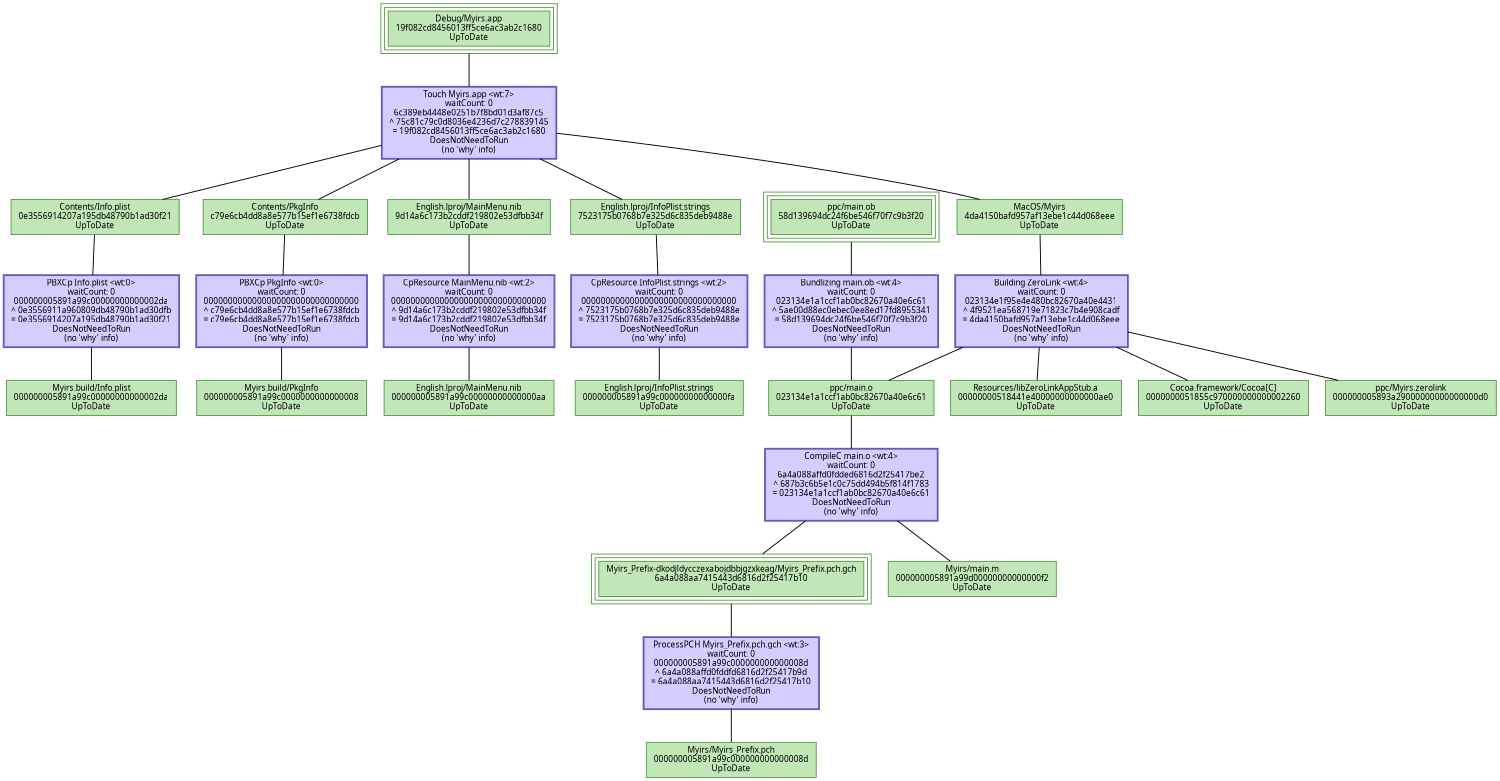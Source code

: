 digraph Myirs {
   size = "10.000000,8.500000";
   concentrate = false;

   node [ shape = box, style = filled, color = "0.3 0.5 0.6", fillcolor = "0.3 0.2 0.9", fontname = "Monaco", fontsize = "9" ];
   n00001 [ label = "Debug/Myirs.app\n19f082cd8456013ff5ce6ac3ab2c1680\nUpToDate", peripheries = 3 ];
   n00002 [ label = "Contents/Info.plist\n0e3556914207a195db48790b1ad30f21\nUpToDate" ];
   n00003 [ label = "Myirs.build/Info.plist\n000000005891a99c00000000000002da\nUpToDate" ];
   n00004 [ label = "Contents/PkgInfo\nc79e6cb4dd8a8e577b15ef1e6738fdcb\nUpToDate" ];
   n00005 [ label = "Myirs.build/PkgInfo\n000000005891a99c0000000000000008\nUpToDate" ];
   n00006 [ label = "English.lproj/MainMenu.nib\n9d14a6c173b2cddf219802e53dfbb34f\nUpToDate" ];
   n00007 [ label = "English.lproj/MainMenu.nib\n000000005891a99c00000000000000aa\nUpToDate" ];
   n00008 [ label = "English.lproj/InfoPlist.strings\n7523175b0768b7e325d6c835deb9488e\nUpToDate" ];
   n00009 [ label = "English.lproj/InfoPlist.strings\n000000005891a99c00000000000000fa\nUpToDate" ];
   n00010 [ label = "ppc/main.o\n023134e1a1ccf1ab0bc82670a40e6c61\nUpToDate" ];
   n00011 [ label = "Myirs/Myirs_Prefix.pch\n000000005891a99c000000000000008d\nUpToDate" ];
   n00012 [ label = "Myirs_Prefix-dkodjldycczexabojdbbjgzxkeag/Myirs_Prefix.pch.gch\n6a4a088aa7415443d6816d2f25417b10\nUpToDate", peripheries = 3 ];
   n00013 [ label = "Myirs/main.m\n000000005891a99d00000000000000f2\nUpToDate" ];
   n00014 [ label = "MacOS/Myirs\n4da4150bafd957af13ebe1c44d068eee\nUpToDate" ];
   n00015 [ label = "ppc/main.ob\n58d139694dc24f6be546f70f7c9b3f20\nUpToDate", peripheries = 3 ];
   n00016 [ label = "Resources/libZeroLinkAppStub.a\n00000000518441e40000000000000ae0\nUpToDate" ];
   n00017 [ label = "Cocoa.framework/Cocoa[C]\n0000000051855c970000000000002260\nUpToDate" ];
   n00018 [ label = "ppc/Myirs.zerolink\n000000005893a29000000000000000d0\nUpToDate" ];

   node [ shape = box, style = "filled,bold", color = "0.7 0.5 0.7", fillcolor = "0.7 0.2 1.0", fontname = "Monaco", fontsize = "9" ];
   c00001 [ label = "PBXCp Info.plist <wt:0>\nwaitCount: 0\n000000005891a99c00000000000002da\n^ 0e3556911a960809db48790b1ad30dfb\n= 0e3556914207a195db48790b1ad30f21\nDoesNotNeedToRun\n(no 'why' info)" ];
   c00002 [ label = "PBXCp PkgInfo <wt:0>\nwaitCount: 0\n00000000000000000000000000000000\n^ c79e6cb4dd8a8e577b15ef1e6738fdcb\n= c79e6cb4dd8a8e577b15ef1e6738fdcb\nDoesNotNeedToRun\n(no 'why' info)" ];
   c00003 [ label = "CpResource MainMenu.nib <wt:2>\nwaitCount: 0\n00000000000000000000000000000000\n^ 9d14a6c173b2cddf219802e53dfbb34f\n= 9d14a6c173b2cddf219802e53dfbb34f\nDoesNotNeedToRun\n(no 'why' info)" ];
   c00004 [ label = "CpResource InfoPlist.strings <wt:2>\nwaitCount: 0\n00000000000000000000000000000000\n^ 7523175b0768b7e325d6c835deb9488e\n= 7523175b0768b7e325d6c835deb9488e\nDoesNotNeedToRun\n(no 'why' info)" ];
   c00005 [ label = "CompileC main.o <wt:4>\nwaitCount: 0\n6a4a088affd0fdded6816d2f25417be2\n^ 687b3c6b5e1c0c75dd494b5f814f1783\n= 023134e1a1ccf1ab0bc82670a40e6c61\nDoesNotNeedToRun\n(no 'why' info)" ];
   c00006 [ label = "ProcessPCH Myirs_Prefix.pch.gch <wt:3>\nwaitCount: 0\n000000005891a99c000000000000008d\n^ 6a4a088affd0fddfd6816d2f25417b9d\n= 6a4a088aa7415443d6816d2f25417b10\nDoesNotNeedToRun\n(no 'why' info)" ];
   c00007 [ label = "Bundlizing main.ob <wt:4>\nwaitCount: 0\n023134e1a1ccf1ab0bc82670a40e6c61\n^ 5ae00d88ec0ebec0ee8ed17fd8955341\n= 58d139694dc24f6be546f70f7c9b3f20\nDoesNotNeedToRun\n(no 'why' info)" ];
   c00008 [ label = "Building ZeroLink <wt:4>\nwaitCount: 0\n023134e1f95e4e480bc82670a40e4431\n^ 4f9521ea568719e71823c7b4e908cadf\n= 4da4150bafd957af13ebe1c44d068eee\nDoesNotNeedToRun\n(no 'why' info)" ];
   c00009 [ label = "Touch Myirs.app <wt:7>\nwaitCount: 0\n6c389eb4448e0251b7f8bd01d3af87c5\n^ 75c81c79c0d8036e4236d7c278839145\n= 19f082cd8456013ff5ce6ac3ab2c1680\nDoesNotNeedToRun\n(no 'why' info)" ];

   edge [ style = solid, color = black, arrowhead = none, arrowtail = normal ];
   n00001 -> { c00009 };
   n00002 -> { c00001 };
   n00004 -> { c00002 };
   n00006 -> { c00003 };
   n00008 -> { c00004 };
   n00010 -> { c00005 };
   n00012 -> { c00006 };
   n00014 -> { c00008 };
   n00015 -> { c00007 };
   c00001 -> { n00003 };
   c00002 -> { n00005 n00005 };
   c00003 -> { n00007 n00007 };
   c00004 -> { n00009 n00009 };
   c00005 -> { n00012 n00013 };
   c00006 -> { n00011 };
   c00007 -> { n00010 };
   c00008 -> { n00010 n00016 n00017 n00018 };
   c00009 -> { n00002 n00004 n00006 n00008 n00014 };

   edge [ style = solid, color = gray60, arrowhead = none, arrowtail = normal ];
}
